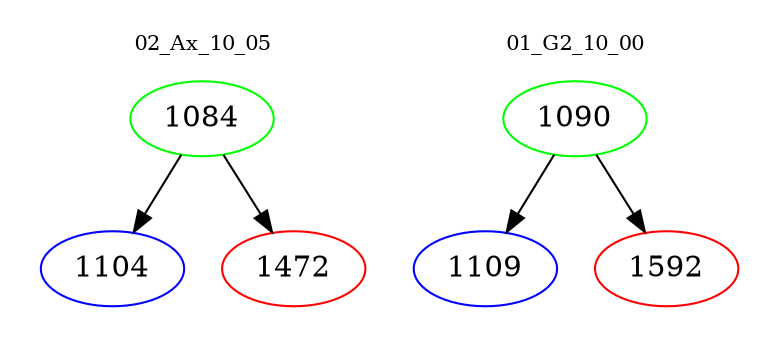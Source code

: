 digraph{
subgraph cluster_0 {
color = white
label = "02_Ax_10_05";
fontsize=10;
T0_1084 [label="1084", color="green"]
T0_1084 -> T0_1104 [color="black"]
T0_1104 [label="1104", color="blue"]
T0_1084 -> T0_1472 [color="black"]
T0_1472 [label="1472", color="red"]
}
subgraph cluster_1 {
color = white
label = "01_G2_10_00";
fontsize=10;
T1_1090 [label="1090", color="green"]
T1_1090 -> T1_1109 [color="black"]
T1_1109 [label="1109", color="blue"]
T1_1090 -> T1_1592 [color="black"]
T1_1592 [label="1592", color="red"]
}
}
